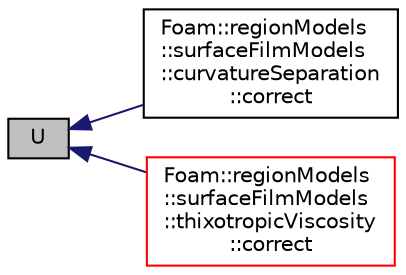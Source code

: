 digraph "U"
{
  bgcolor="transparent";
  edge [fontname="Helvetica",fontsize="10",labelfontname="Helvetica",labelfontsize="10"];
  node [fontname="Helvetica",fontsize="10",shape=record];
  rankdir="LR";
  Node1 [label="U",height=0.2,width=0.4,color="black", fillcolor="grey75", style="filled", fontcolor="black"];
  Node1 -> Node2 [dir="back",color="midnightblue",fontsize="10",style="solid",fontname="Helvetica"];
  Node2 [label="Foam::regionModels\l::surfaceFilmModels\l::curvatureSeparation\l::correct",height=0.2,width=0.4,color="black",URL="$a00448.html#a8c67db65404877aac3731246ffb15754",tooltip="Correct. "];
  Node1 -> Node3 [dir="back",color="midnightblue",fontsize="10",style="solid",fontname="Helvetica"];
  Node3 [label="Foam::regionModels\l::surfaceFilmModels\l::thixotropicViscosity\l::correct",height=0.2,width=0.4,color="red",URL="$a02612.html#a2e639533765b4cde1bd3d0f0c528aa6c",tooltip="Correct. "];
}
